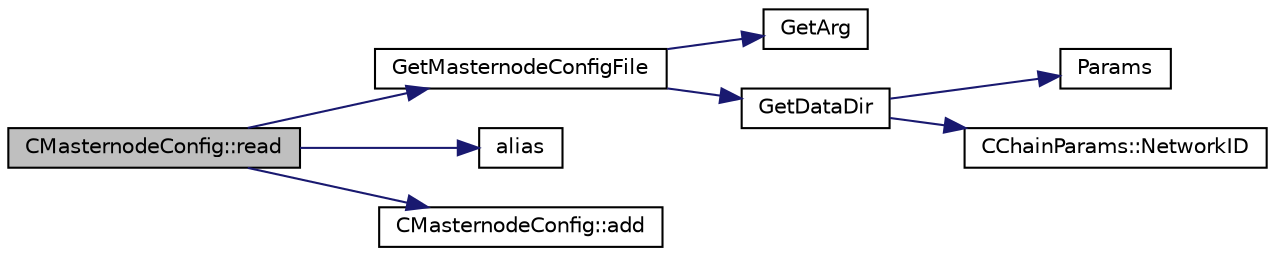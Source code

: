 digraph "CMasternodeConfig::read"
{
  edge [fontname="Helvetica",fontsize="10",labelfontname="Helvetica",labelfontsize="10"];
  node [fontname="Helvetica",fontsize="10",shape=record];
  rankdir="LR";
  Node25 [label="CMasternodeConfig::read",height=0.2,width=0.4,color="black", fillcolor="grey75", style="filled", fontcolor="black"];
  Node25 -> Node26 [color="midnightblue",fontsize="10",style="solid",fontname="Helvetica"];
  Node26 [label="GetMasternodeConfigFile",height=0.2,width=0.4,color="black", fillcolor="white", style="filled",URL="$df/d2d/util_8cpp.html#ae5f844c4e12d08214929430505218e74"];
  Node26 -> Node27 [color="midnightblue",fontsize="10",style="solid",fontname="Helvetica"];
  Node27 [label="GetArg",height=0.2,width=0.4,color="black", fillcolor="white", style="filled",URL="$df/d2d/util_8cpp.html#a24f685720bf40370e5bd2a192ad50cd8",tooltip="Return string argument or default value. "];
  Node26 -> Node28 [color="midnightblue",fontsize="10",style="solid",fontname="Helvetica"];
  Node28 [label="GetDataDir",height=0.2,width=0.4,color="black", fillcolor="white", style="filled",URL="$df/d2d/util_8cpp.html#ab83866a054745d4b30a3948a1b44beba"];
  Node28 -> Node29 [color="midnightblue",fontsize="10",style="solid",fontname="Helvetica"];
  Node29 [label="Params",height=0.2,width=0.4,color="black", fillcolor="white", style="filled",URL="$df/dbf/chainparams_8cpp.html#ace5c5b706d71a324a417dd2db394fd4a",tooltip="Return the currently selected parameters. "];
  Node28 -> Node30 [color="midnightblue",fontsize="10",style="solid",fontname="Helvetica"];
  Node30 [label="CChainParams::NetworkID",height=0.2,width=0.4,color="black", fillcolor="white", style="filled",URL="$d1/d4f/class_c_chain_params.html#a90dc493ec0c0325c98c3ac06eb99862b"];
  Node25 -> Node31 [color="midnightblue",fontsize="10",style="solid",fontname="Helvetica"];
  Node31 [label="alias",height=0.2,width=0.4,color="black", fillcolor="white", style="filled",URL="$d5/d9f/glibc__compat_8cpp.html#aeb0c9f8029e0f7d5ed735bce73b3704b"];
  Node25 -> Node32 [color="midnightblue",fontsize="10",style="solid",fontname="Helvetica"];
  Node32 [label="CMasternodeConfig::add",height=0.2,width=0.4,color="black", fillcolor="white", style="filled",URL="$d9/d46/class_c_masternode_config.html#a578068fd91293257e3f302c002c6ba43"];
}
